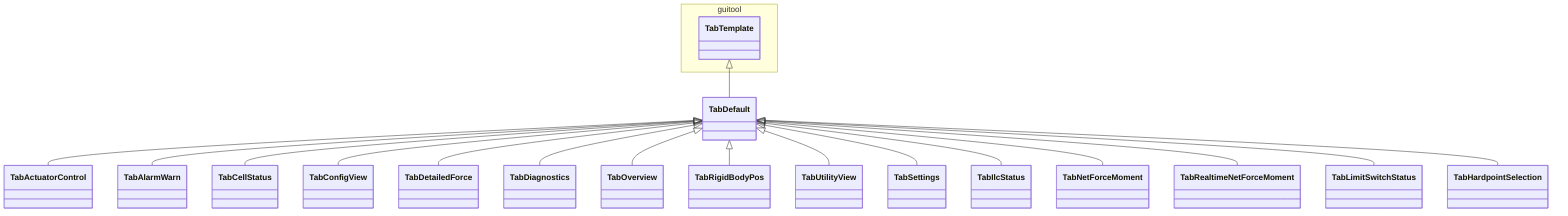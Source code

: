 classDiagram
namespace guitool {
  class TabTemplate
}

TabTemplate <|-- TabDefault

TabDefault <|-- TabActuatorControl
TabDefault <|-- TabAlarmWarn
TabDefault <|-- TabCellStatus
TabDefault <|-- TabConfigView
TabDefault <|-- TabDetailedForce
TabDefault <|-- TabDiagnostics
TabDefault <|-- TabOverview
TabDefault <|-- TabRigidBodyPos
TabDefault <|-- TabUtilityView
TabDefault <|-- TabSettings
TabDefault <|-- TabIlcStatus
TabDefault <|-- TabNetForceMoment
TabDefault <|-- TabRealtimeNetForceMoment
TabDefault <|-- TabLimitSwitchStatus
TabDefault <|-- TabHardpointSelection